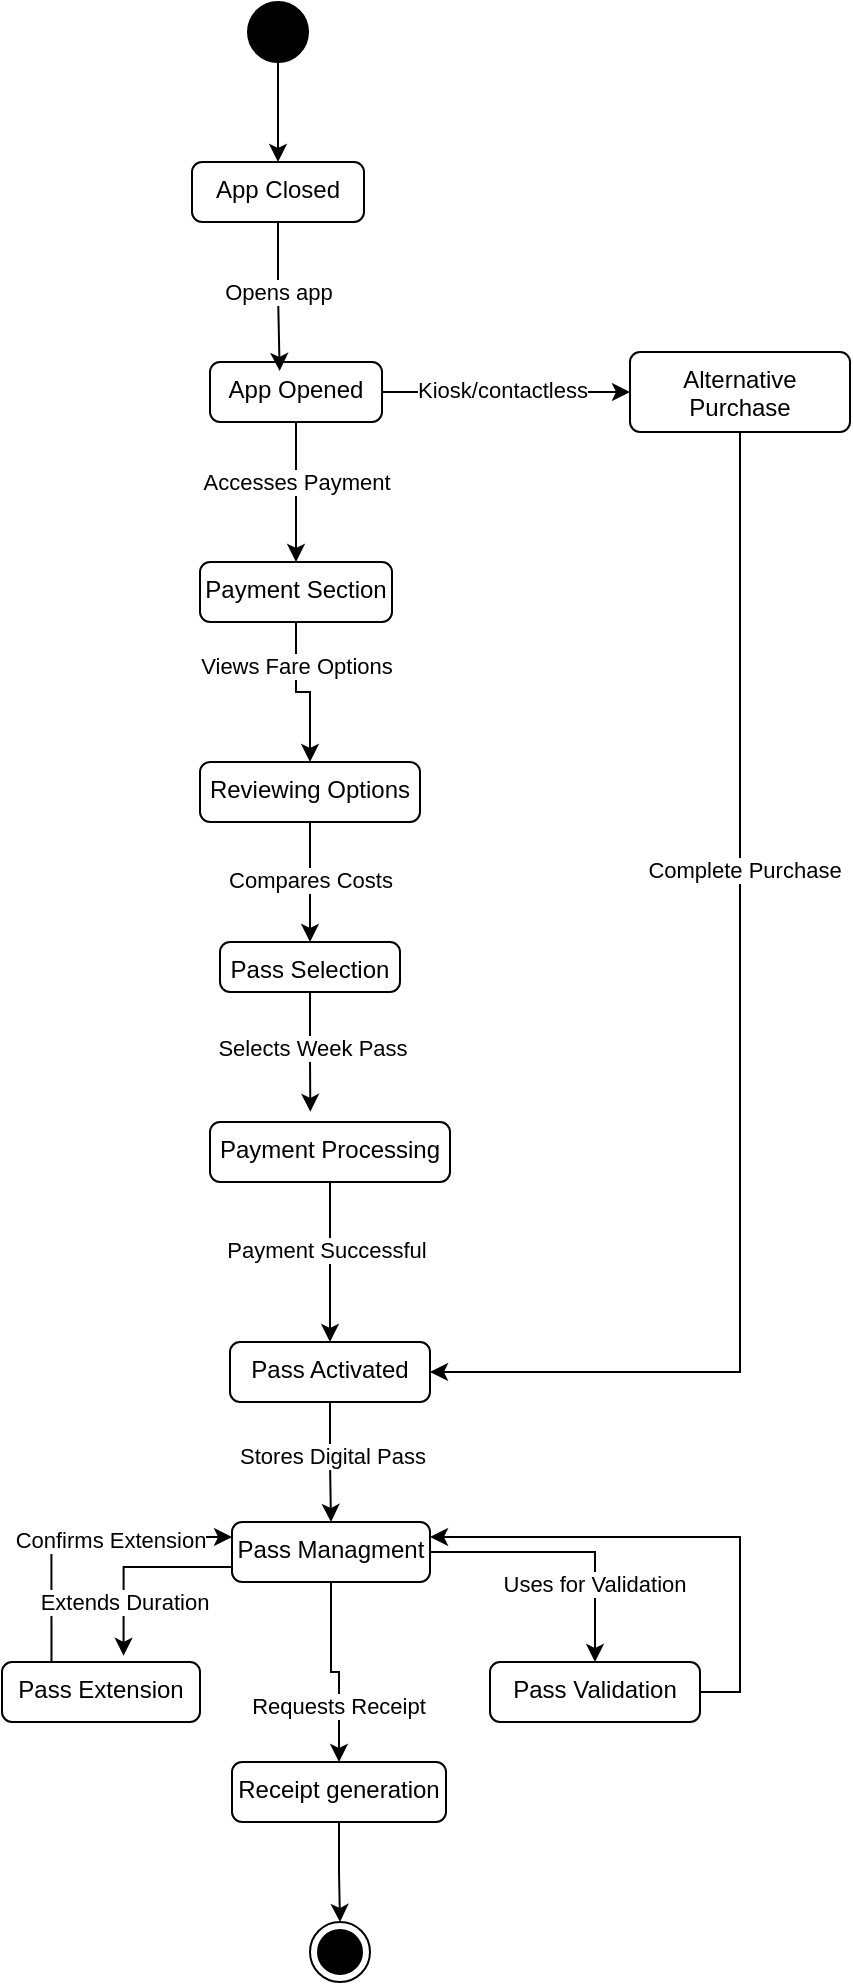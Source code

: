 <mxfile version="27.0.2">
  <diagram name="Page-1" id="BlbYith8nppRAcovhXBP">
    <mxGraphModel dx="569" dy="696" grid="1" gridSize="10" guides="1" tooltips="1" connect="1" arrows="1" fold="1" page="1" pageScale="1" pageWidth="827" pageHeight="1169" math="0" shadow="0">
      <root>
        <mxCell id="0" />
        <mxCell id="1" parent="0" />
        <mxCell id="-FApzdVmVs2hX3Sz02v6-6" style="edgeStyle=orthogonalEdgeStyle;rounded=0;orthogonalLoop=1;jettySize=auto;html=1;exitX=0.5;exitY=1;exitDx=0;exitDy=0;entryX=0.5;entryY=0;entryDx=0;entryDy=0;" edge="1" parent="1" source="-FApzdVmVs2hX3Sz02v6-1" target="-FApzdVmVs2hX3Sz02v6-2">
          <mxGeometry relative="1" as="geometry" />
        </mxCell>
        <mxCell id="-FApzdVmVs2hX3Sz02v6-1" value="" style="ellipse;fillColor=strokeColor;html=1;" vertex="1" parent="1">
          <mxGeometry x="399" y="90" width="30" height="30" as="geometry" />
        </mxCell>
        <mxCell id="-FApzdVmVs2hX3Sz02v6-2" value="App Closed" style="html=1;align=center;verticalAlign=top;rounded=1;absoluteArcSize=1;arcSize=10;dashed=0;whiteSpace=wrap;" vertex="1" parent="1">
          <mxGeometry x="371" y="170" width="86" height="30" as="geometry" />
        </mxCell>
        <mxCell id="-FApzdVmVs2hX3Sz02v6-9" style="edgeStyle=orthogonalEdgeStyle;rounded=0;orthogonalLoop=1;jettySize=auto;html=1;exitX=1;exitY=0.5;exitDx=0;exitDy=0;entryX=0;entryY=0.5;entryDx=0;entryDy=0;" edge="1" parent="1" source="-FApzdVmVs2hX3Sz02v6-3" target="-FApzdVmVs2hX3Sz02v6-5">
          <mxGeometry relative="1" as="geometry" />
        </mxCell>
        <mxCell id="-FApzdVmVs2hX3Sz02v6-10" value="Kiosk/contactless" style="edgeLabel;html=1;align=center;verticalAlign=middle;resizable=0;points=[];" vertex="1" connectable="0" parent="-FApzdVmVs2hX3Sz02v6-9">
          <mxGeometry x="-0.035" y="1" relative="1" as="geometry">
            <mxPoint as="offset" />
          </mxGeometry>
        </mxCell>
        <mxCell id="-FApzdVmVs2hX3Sz02v6-11" style="edgeStyle=orthogonalEdgeStyle;rounded=0;orthogonalLoop=1;jettySize=auto;html=1;exitX=0.5;exitY=1;exitDx=0;exitDy=0;entryX=0.5;entryY=0;entryDx=0;entryDy=0;" edge="1" parent="1" source="-FApzdVmVs2hX3Sz02v6-3" target="-FApzdVmVs2hX3Sz02v6-4">
          <mxGeometry relative="1" as="geometry" />
        </mxCell>
        <mxCell id="-FApzdVmVs2hX3Sz02v6-12" value="Accesses Payment" style="edgeLabel;html=1;align=center;verticalAlign=middle;resizable=0;points=[];" vertex="1" connectable="0" parent="-FApzdVmVs2hX3Sz02v6-11">
          <mxGeometry x="-0.137" relative="1" as="geometry">
            <mxPoint as="offset" />
          </mxGeometry>
        </mxCell>
        <mxCell id="-FApzdVmVs2hX3Sz02v6-3" value="App Opened" style="html=1;align=center;verticalAlign=top;rounded=1;absoluteArcSize=1;arcSize=10;dashed=0;whiteSpace=wrap;" vertex="1" parent="1">
          <mxGeometry x="380" y="270" width="86" height="30" as="geometry" />
        </mxCell>
        <mxCell id="-FApzdVmVs2hX3Sz02v6-14" style="edgeStyle=orthogonalEdgeStyle;rounded=0;orthogonalLoop=1;jettySize=auto;html=1;exitX=0.5;exitY=1;exitDx=0;exitDy=0;entryX=0.5;entryY=0;entryDx=0;entryDy=0;" edge="1" parent="1" source="-FApzdVmVs2hX3Sz02v6-4" target="-FApzdVmVs2hX3Sz02v6-13">
          <mxGeometry relative="1" as="geometry" />
        </mxCell>
        <mxCell id="-FApzdVmVs2hX3Sz02v6-15" value="Views Fare Options" style="edgeLabel;html=1;align=center;verticalAlign=middle;resizable=0;points=[];" vertex="1" connectable="0" parent="-FApzdVmVs2hX3Sz02v6-14">
          <mxGeometry x="-0.434" relative="1" as="geometry">
            <mxPoint as="offset" />
          </mxGeometry>
        </mxCell>
        <mxCell id="-FApzdVmVs2hX3Sz02v6-4" value="Payment Section" style="html=1;align=center;verticalAlign=top;rounded=1;absoluteArcSize=1;arcSize=10;dashed=0;whiteSpace=wrap;" vertex="1" parent="1">
          <mxGeometry x="375" y="370" width="96" height="30" as="geometry" />
        </mxCell>
        <mxCell id="-FApzdVmVs2hX3Sz02v6-31" style="edgeStyle=orthogonalEdgeStyle;rounded=0;orthogonalLoop=1;jettySize=auto;html=1;exitX=0.5;exitY=1;exitDx=0;exitDy=0;entryX=1;entryY=0.5;entryDx=0;entryDy=0;" edge="1" parent="1" source="-FApzdVmVs2hX3Sz02v6-5" target="-FApzdVmVs2hX3Sz02v6-22">
          <mxGeometry relative="1" as="geometry" />
        </mxCell>
        <mxCell id="-FApzdVmVs2hX3Sz02v6-32" value="Complete Purchase" style="edgeLabel;html=1;align=center;verticalAlign=middle;resizable=0;points=[];" vertex="1" connectable="0" parent="-FApzdVmVs2hX3Sz02v6-31">
          <mxGeometry x="-0.3" y="2" relative="1" as="geometry">
            <mxPoint as="offset" />
          </mxGeometry>
        </mxCell>
        <mxCell id="-FApzdVmVs2hX3Sz02v6-5" value="Alternative Purchase" style="html=1;align=center;verticalAlign=top;rounded=1;absoluteArcSize=1;arcSize=10;dashed=0;whiteSpace=wrap;" vertex="1" parent="1">
          <mxGeometry x="590" y="265" width="110" height="40" as="geometry" />
        </mxCell>
        <mxCell id="-FApzdVmVs2hX3Sz02v6-7" style="edgeStyle=orthogonalEdgeStyle;rounded=0;orthogonalLoop=1;jettySize=auto;html=1;exitX=0.5;exitY=1;exitDx=0;exitDy=0;entryX=0.405;entryY=0.149;entryDx=0;entryDy=0;entryPerimeter=0;" edge="1" parent="1" source="-FApzdVmVs2hX3Sz02v6-2" target="-FApzdVmVs2hX3Sz02v6-3">
          <mxGeometry relative="1" as="geometry" />
        </mxCell>
        <mxCell id="-FApzdVmVs2hX3Sz02v6-8" value="Opens app" style="edgeLabel;html=1;align=center;verticalAlign=middle;resizable=0;points=[];" vertex="1" connectable="0" parent="-FApzdVmVs2hX3Sz02v6-7">
          <mxGeometry x="-0.073" relative="1" as="geometry">
            <mxPoint as="offset" />
          </mxGeometry>
        </mxCell>
        <mxCell id="-FApzdVmVs2hX3Sz02v6-17" style="edgeStyle=orthogonalEdgeStyle;rounded=0;orthogonalLoop=1;jettySize=auto;html=1;exitX=0.5;exitY=1;exitDx=0;exitDy=0;entryX=0.5;entryY=0;entryDx=0;entryDy=0;" edge="1" parent="1" source="-FApzdVmVs2hX3Sz02v6-13" target="-FApzdVmVs2hX3Sz02v6-16">
          <mxGeometry relative="1" as="geometry" />
        </mxCell>
        <mxCell id="-FApzdVmVs2hX3Sz02v6-18" value="Compares Costs" style="edgeLabel;html=1;align=center;verticalAlign=middle;resizable=0;points=[];" vertex="1" connectable="0" parent="-FApzdVmVs2hX3Sz02v6-17">
          <mxGeometry x="-0.052" relative="1" as="geometry">
            <mxPoint as="offset" />
          </mxGeometry>
        </mxCell>
        <mxCell id="-FApzdVmVs2hX3Sz02v6-13" value="Reviewing Options" style="html=1;align=center;verticalAlign=top;rounded=1;absoluteArcSize=1;arcSize=10;dashed=0;whiteSpace=wrap;" vertex="1" parent="1">
          <mxGeometry x="375" y="470" width="110" height="30" as="geometry" />
        </mxCell>
        <mxCell id="-FApzdVmVs2hX3Sz02v6-16" value="Pass Selection" style="html=1;align=center;verticalAlign=top;rounded=1;absoluteArcSize=1;arcSize=10;dashed=0;whiteSpace=wrap;" vertex="1" parent="1">
          <mxGeometry x="385" y="560" width="90" height="25" as="geometry" />
        </mxCell>
        <mxCell id="-FApzdVmVs2hX3Sz02v6-23" style="edgeStyle=orthogonalEdgeStyle;rounded=0;orthogonalLoop=1;jettySize=auto;html=1;exitX=0.5;exitY=1;exitDx=0;exitDy=0;entryX=0.5;entryY=0;entryDx=0;entryDy=0;" edge="1" parent="1" source="-FApzdVmVs2hX3Sz02v6-19" target="-FApzdVmVs2hX3Sz02v6-22">
          <mxGeometry relative="1" as="geometry" />
        </mxCell>
        <mxCell id="-FApzdVmVs2hX3Sz02v6-24" value="Payment Successful" style="edgeLabel;html=1;align=center;verticalAlign=middle;resizable=0;points=[];" vertex="1" connectable="0" parent="-FApzdVmVs2hX3Sz02v6-23">
          <mxGeometry x="-0.156" y="-2" relative="1" as="geometry">
            <mxPoint as="offset" />
          </mxGeometry>
        </mxCell>
        <mxCell id="-FApzdVmVs2hX3Sz02v6-19" value="Payment Processing" style="html=1;align=center;verticalAlign=top;rounded=1;absoluteArcSize=1;arcSize=10;dashed=0;whiteSpace=wrap;" vertex="1" parent="1">
          <mxGeometry x="380" y="650" width="120" height="30" as="geometry" />
        </mxCell>
        <mxCell id="-FApzdVmVs2hX3Sz02v6-20" style="edgeStyle=orthogonalEdgeStyle;rounded=0;orthogonalLoop=1;jettySize=auto;html=1;exitX=0.5;exitY=1;exitDx=0;exitDy=0;entryX=0.418;entryY=-0.17;entryDx=0;entryDy=0;entryPerimeter=0;" edge="1" parent="1" source="-FApzdVmVs2hX3Sz02v6-16" target="-FApzdVmVs2hX3Sz02v6-19">
          <mxGeometry relative="1" as="geometry" />
        </mxCell>
        <mxCell id="-FApzdVmVs2hX3Sz02v6-21" value="Selects Week Pass" style="edgeLabel;html=1;align=center;verticalAlign=middle;resizable=0;points=[];" vertex="1" connectable="0" parent="-FApzdVmVs2hX3Sz02v6-20">
          <mxGeometry x="-0.146" y="1" relative="1" as="geometry">
            <mxPoint y="2" as="offset" />
          </mxGeometry>
        </mxCell>
        <mxCell id="-FApzdVmVs2hX3Sz02v6-26" style="edgeStyle=orthogonalEdgeStyle;rounded=0;orthogonalLoop=1;jettySize=auto;html=1;exitX=0.5;exitY=1;exitDx=0;exitDy=0;entryX=0.5;entryY=0;entryDx=0;entryDy=0;" edge="1" parent="1" source="-FApzdVmVs2hX3Sz02v6-22" target="-FApzdVmVs2hX3Sz02v6-25">
          <mxGeometry relative="1" as="geometry" />
        </mxCell>
        <mxCell id="-FApzdVmVs2hX3Sz02v6-27" value="Stores Digital Pass" style="edgeLabel;html=1;align=center;verticalAlign=middle;resizable=0;points=[];" vertex="1" connectable="0" parent="-FApzdVmVs2hX3Sz02v6-26">
          <mxGeometry x="-0.119" y="1" relative="1" as="geometry">
            <mxPoint as="offset" />
          </mxGeometry>
        </mxCell>
        <mxCell id="-FApzdVmVs2hX3Sz02v6-22" value="Pass Activated" style="html=1;align=center;verticalAlign=top;rounded=1;absoluteArcSize=1;arcSize=10;dashed=0;whiteSpace=wrap;" vertex="1" parent="1">
          <mxGeometry x="390" y="760" width="100" height="30" as="geometry" />
        </mxCell>
        <mxCell id="-FApzdVmVs2hX3Sz02v6-33" style="edgeStyle=orthogonalEdgeStyle;rounded=0;orthogonalLoop=1;jettySize=auto;html=1;exitX=0.5;exitY=1;exitDx=0;exitDy=0;entryX=0.5;entryY=0;entryDx=0;entryDy=0;" edge="1" parent="1" source="-FApzdVmVs2hX3Sz02v6-25" target="-FApzdVmVs2hX3Sz02v6-30">
          <mxGeometry relative="1" as="geometry" />
        </mxCell>
        <mxCell id="-FApzdVmVs2hX3Sz02v6-40" value="Requests Receipt" style="edgeLabel;html=1;align=center;verticalAlign=middle;resizable=0;points=[];" vertex="1" connectable="0" parent="-FApzdVmVs2hX3Sz02v6-33">
          <mxGeometry x="0.395" y="-1" relative="1" as="geometry">
            <mxPoint as="offset" />
          </mxGeometry>
        </mxCell>
        <mxCell id="-FApzdVmVs2hX3Sz02v6-35" style="edgeStyle=orthogonalEdgeStyle;rounded=0;orthogonalLoop=1;jettySize=auto;html=1;exitX=1;exitY=0.5;exitDx=0;exitDy=0;entryX=0.5;entryY=0;entryDx=0;entryDy=0;" edge="1" parent="1" source="-FApzdVmVs2hX3Sz02v6-25" target="-FApzdVmVs2hX3Sz02v6-29">
          <mxGeometry relative="1" as="geometry" />
        </mxCell>
        <mxCell id="-FApzdVmVs2hX3Sz02v6-43" value="Uses for Validation" style="edgeLabel;html=1;align=center;verticalAlign=middle;resizable=0;points=[];" vertex="1" connectable="0" parent="-FApzdVmVs2hX3Sz02v6-35">
          <mxGeometry x="0.425" y="-1" relative="1" as="geometry">
            <mxPoint as="offset" />
          </mxGeometry>
        </mxCell>
        <mxCell id="-FApzdVmVs2hX3Sz02v6-25" value="Pass Managment" style="html=1;align=center;verticalAlign=top;rounded=1;absoluteArcSize=1;arcSize=10;dashed=0;whiteSpace=wrap;" vertex="1" parent="1">
          <mxGeometry x="391" y="850" width="99" height="30" as="geometry" />
        </mxCell>
        <mxCell id="-FApzdVmVs2hX3Sz02v6-36" style="edgeStyle=orthogonalEdgeStyle;rounded=0;orthogonalLoop=1;jettySize=auto;html=1;exitX=0.25;exitY=0;exitDx=0;exitDy=0;entryX=0;entryY=0.25;entryDx=0;entryDy=0;" edge="1" parent="1" source="-FApzdVmVs2hX3Sz02v6-28" target="-FApzdVmVs2hX3Sz02v6-25">
          <mxGeometry relative="1" as="geometry" />
        </mxCell>
        <mxCell id="-FApzdVmVs2hX3Sz02v6-42" value="Confirms Extension" style="edgeLabel;html=1;align=center;verticalAlign=middle;resizable=0;points=[];" vertex="1" connectable="0" parent="-FApzdVmVs2hX3Sz02v6-36">
          <mxGeometry x="0.205" y="-1" relative="1" as="geometry">
            <mxPoint as="offset" />
          </mxGeometry>
        </mxCell>
        <mxCell id="-FApzdVmVs2hX3Sz02v6-28" value="Pass Extension" style="html=1;align=center;verticalAlign=top;rounded=1;absoluteArcSize=1;arcSize=10;dashed=0;whiteSpace=wrap;" vertex="1" parent="1">
          <mxGeometry x="276" y="920" width="99" height="30" as="geometry" />
        </mxCell>
        <mxCell id="-FApzdVmVs2hX3Sz02v6-37" style="edgeStyle=orthogonalEdgeStyle;rounded=0;orthogonalLoop=1;jettySize=auto;html=1;exitX=1;exitY=0.5;exitDx=0;exitDy=0;entryX=1;entryY=0.25;entryDx=0;entryDy=0;" edge="1" parent="1" source="-FApzdVmVs2hX3Sz02v6-29" target="-FApzdVmVs2hX3Sz02v6-25">
          <mxGeometry relative="1" as="geometry" />
        </mxCell>
        <mxCell id="-FApzdVmVs2hX3Sz02v6-29" value="Pass Validation" style="html=1;align=center;verticalAlign=top;rounded=1;absoluteArcSize=1;arcSize=10;dashed=0;whiteSpace=wrap;" vertex="1" parent="1">
          <mxGeometry x="520" y="920" width="105" height="30" as="geometry" />
        </mxCell>
        <mxCell id="-FApzdVmVs2hX3Sz02v6-39" style="edgeStyle=orthogonalEdgeStyle;rounded=0;orthogonalLoop=1;jettySize=auto;html=1;exitX=0.5;exitY=1;exitDx=0;exitDy=0;entryX=0.5;entryY=0;entryDx=0;entryDy=0;" edge="1" parent="1" source="-FApzdVmVs2hX3Sz02v6-30" target="-FApzdVmVs2hX3Sz02v6-38">
          <mxGeometry relative="1" as="geometry" />
        </mxCell>
        <mxCell id="-FApzdVmVs2hX3Sz02v6-30" value="Receipt generation" style="html=1;align=center;verticalAlign=top;rounded=1;absoluteArcSize=1;arcSize=10;dashed=0;whiteSpace=wrap;" vertex="1" parent="1">
          <mxGeometry x="391" y="970" width="107" height="30" as="geometry" />
        </mxCell>
        <mxCell id="-FApzdVmVs2hX3Sz02v6-34" style="edgeStyle=orthogonalEdgeStyle;rounded=0;orthogonalLoop=1;jettySize=auto;html=1;exitX=0;exitY=0.75;exitDx=0;exitDy=0;entryX=0.614;entryY=-0.104;entryDx=0;entryDy=0;entryPerimeter=0;" edge="1" parent="1" source="-FApzdVmVs2hX3Sz02v6-25" target="-FApzdVmVs2hX3Sz02v6-28">
          <mxGeometry relative="1" as="geometry" />
        </mxCell>
        <mxCell id="-FApzdVmVs2hX3Sz02v6-41" value="Extends Duration" style="edgeLabel;html=1;align=center;verticalAlign=middle;resizable=0;points=[];" vertex="1" connectable="0" parent="-FApzdVmVs2hX3Sz02v6-34">
          <mxGeometry x="0.441" relative="1" as="geometry">
            <mxPoint as="offset" />
          </mxGeometry>
        </mxCell>
        <mxCell id="-FApzdVmVs2hX3Sz02v6-38" value="" style="ellipse;html=1;shape=endState;fillColor=strokeColor;" vertex="1" parent="1">
          <mxGeometry x="430" y="1050" width="30" height="30" as="geometry" />
        </mxCell>
      </root>
    </mxGraphModel>
  </diagram>
</mxfile>
